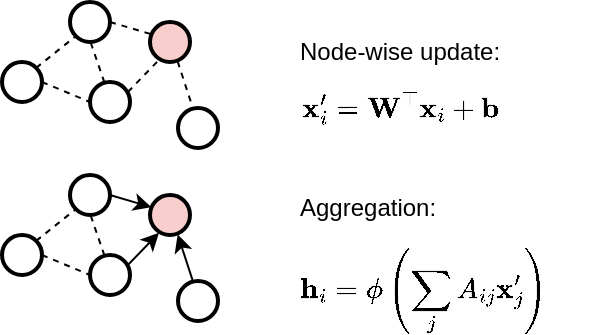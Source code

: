 <mxfile version="24.6.4" type="device">
  <diagram name="Pagina-1" id="28kMphukc7jvS9Kg7ipC">
    <mxGraphModel dx="861" dy="310" grid="1" gridSize="10" guides="1" tooltips="1" connect="1" arrows="1" fold="1" page="1" pageScale="1" pageWidth="1500" pageHeight="500" math="1" shadow="0">
      <root>
        <mxCell id="0" />
        <mxCell id="1" parent="0" />
        <mxCell id="7IldcTwwANw45fts2bXl-2" style="rounded=0;orthogonalLoop=1;jettySize=auto;html=1;exitX=1;exitY=0.5;exitDx=0;exitDy=0;entryX=0.036;entryY=0.306;entryDx=0;entryDy=0;endArrow=none;endFill=0;entryPerimeter=0;dashed=1;" edge="1" parent="1" source="7IldcTwwANw45fts2bXl-3" target="7IldcTwwANw45fts2bXl-5">
          <mxGeometry relative="1" as="geometry" />
        </mxCell>
        <mxCell id="7IldcTwwANw45fts2bXl-3" value="" style="ellipse;whiteSpace=wrap;html=1;aspect=fixed;strokeWidth=2;" vertex="1" parent="1">
          <mxGeometry x="584" y="162" width="20" height="20" as="geometry" />
        </mxCell>
        <mxCell id="7IldcTwwANw45fts2bXl-4" value="" style="ellipse;whiteSpace=wrap;html=1;aspect=fixed;strokeWidth=2;" vertex="1" parent="1">
          <mxGeometry x="594" y="202" width="20" height="20" as="geometry" />
        </mxCell>
        <mxCell id="7IldcTwwANw45fts2bXl-5" value="" style="ellipse;whiteSpace=wrap;html=1;aspect=fixed;strokeWidth=2;fillColor=#f8cecc;strokeColor=default;" vertex="1" parent="1">
          <mxGeometry x="624" y="172" width="20" height="20" as="geometry" />
        </mxCell>
        <mxCell id="7IldcTwwANw45fts2bXl-6" value="" style="ellipse;whiteSpace=wrap;html=1;aspect=fixed;strokeWidth=2;" vertex="1" parent="1">
          <mxGeometry x="638" y="215" width="20" height="20" as="geometry" />
        </mxCell>
        <mxCell id="7IldcTwwANw45fts2bXl-7" style="rounded=0;orthogonalLoop=1;jettySize=auto;html=1;exitX=0.519;exitY=1.018;exitDx=0;exitDy=0;entryX=0.358;entryY=0.004;entryDx=0;entryDy=0;endArrow=none;endFill=0;entryPerimeter=0;exitPerimeter=0;dashed=1;" edge="1" parent="1" source="7IldcTwwANw45fts2bXl-3" target="7IldcTwwANw45fts2bXl-4">
          <mxGeometry relative="1" as="geometry">
            <mxPoint x="614" y="182" as="sourcePoint" />
            <mxPoint x="635" y="188" as="targetPoint" />
          </mxGeometry>
        </mxCell>
        <mxCell id="7IldcTwwANw45fts2bXl-8" style="rounded=0;orthogonalLoop=1;jettySize=auto;html=1;exitX=0.947;exitY=0.251;exitDx=0;exitDy=0;entryX=0.225;entryY=0.946;entryDx=0;entryDy=0;endArrow=none;endFill=0;entryPerimeter=0;exitPerimeter=0;dashed=1;" edge="1" parent="1" source="7IldcTwwANw45fts2bXl-4" target="7IldcTwwANw45fts2bXl-5">
          <mxGeometry relative="1" as="geometry">
            <mxPoint x="624" y="192" as="sourcePoint" />
            <mxPoint x="645" y="198" as="targetPoint" />
          </mxGeometry>
        </mxCell>
        <mxCell id="7IldcTwwANw45fts2bXl-9" style="rounded=0;orthogonalLoop=1;jettySize=auto;html=1;exitX=0.691;exitY=0.985;exitDx=0;exitDy=0;entryX=0.378;entryY=0.022;entryDx=0;entryDy=0;endArrow=none;endFill=0;entryPerimeter=0;exitPerimeter=0;dashed=1;" edge="1" parent="1" source="7IldcTwwANw45fts2bXl-5" target="7IldcTwwANw45fts2bXl-6">
          <mxGeometry relative="1" as="geometry">
            <mxPoint x="634" y="166" as="sourcePoint" />
            <mxPoint x="655" y="172" as="targetPoint" />
          </mxGeometry>
        </mxCell>
        <mxCell id="7IldcTwwANw45fts2bXl-10" value="Node-wise update: $$\mathbf{x}^\prime_i = \mathbf{W}^\top\mathbf{x}_i + \mathbf{b}$$" style="text;html=1;align=left;verticalAlign=middle;whiteSpace=wrap;rounded=0;" vertex="1" parent="1">
          <mxGeometry x="697" y="192" width="107" height="30" as="geometry" />
        </mxCell>
        <mxCell id="7IldcTwwANw45fts2bXl-12" style="rounded=0;orthogonalLoop=1;jettySize=auto;html=1;exitX=1;exitY=0.5;exitDx=0;exitDy=0;entryX=0.036;entryY=0.306;entryDx=0;entryDy=0;endArrow=classic;endFill=1;entryPerimeter=0;strokeWidth=1;" edge="1" parent="1" source="7IldcTwwANw45fts2bXl-13" target="7IldcTwwANw45fts2bXl-15">
          <mxGeometry relative="1" as="geometry" />
        </mxCell>
        <mxCell id="7IldcTwwANw45fts2bXl-13" value="" style="ellipse;whiteSpace=wrap;html=1;aspect=fixed;strokeWidth=2;" vertex="1" parent="1">
          <mxGeometry x="584" y="248.5" width="20" height="20" as="geometry" />
        </mxCell>
        <mxCell id="7IldcTwwANw45fts2bXl-14" value="" style="ellipse;whiteSpace=wrap;html=1;aspect=fixed;strokeWidth=2;" vertex="1" parent="1">
          <mxGeometry x="594" y="288.5" width="20" height="20" as="geometry" />
        </mxCell>
        <mxCell id="7IldcTwwANw45fts2bXl-15" value="" style="ellipse;whiteSpace=wrap;html=1;aspect=fixed;strokeWidth=2;fillColor=#f8cecc;strokeColor=default;" vertex="1" parent="1">
          <mxGeometry x="624" y="258.5" width="20" height="20" as="geometry" />
        </mxCell>
        <mxCell id="7IldcTwwANw45fts2bXl-16" value="" style="ellipse;whiteSpace=wrap;html=1;aspect=fixed;strokeWidth=2;" vertex="1" parent="1">
          <mxGeometry x="638" y="301.5" width="20" height="20" as="geometry" />
        </mxCell>
        <mxCell id="7IldcTwwANw45fts2bXl-17" style="rounded=0;orthogonalLoop=1;jettySize=auto;html=1;exitX=0.519;exitY=1.018;exitDx=0;exitDy=0;entryX=0.358;entryY=0.004;entryDx=0;entryDy=0;endArrow=none;endFill=0;entryPerimeter=0;exitPerimeter=0;dashed=1;" edge="1" parent="1" source="7IldcTwwANw45fts2bXl-13" target="7IldcTwwANw45fts2bXl-14">
          <mxGeometry relative="1" as="geometry">
            <mxPoint x="614" y="268.5" as="sourcePoint" />
            <mxPoint x="635" y="274.5" as="targetPoint" />
          </mxGeometry>
        </mxCell>
        <mxCell id="7IldcTwwANw45fts2bXl-18" style="rounded=0;orthogonalLoop=1;jettySize=auto;html=1;exitX=0.947;exitY=0.251;exitDx=0;exitDy=0;entryX=0.225;entryY=0.946;entryDx=0;entryDy=0;endArrow=classic;endFill=1;entryPerimeter=0;exitPerimeter=0;strokeWidth=1;" edge="1" parent="1" source="7IldcTwwANw45fts2bXl-14" target="7IldcTwwANw45fts2bXl-15">
          <mxGeometry relative="1" as="geometry">
            <mxPoint x="624" y="278.5" as="sourcePoint" />
            <mxPoint x="645" y="284.5" as="targetPoint" />
          </mxGeometry>
        </mxCell>
        <mxCell id="7IldcTwwANw45fts2bXl-19" style="rounded=0;orthogonalLoop=1;jettySize=auto;html=1;exitX=0.691;exitY=0.985;exitDx=0;exitDy=0;entryX=0.378;entryY=0.022;entryDx=0;entryDy=0;endArrow=none;endFill=0;entryPerimeter=0;exitPerimeter=0;strokeWidth=1;startArrow=classic;startFill=1;" edge="1" parent="1" source="7IldcTwwANw45fts2bXl-15" target="7IldcTwwANw45fts2bXl-16">
          <mxGeometry relative="1" as="geometry">
            <mxPoint x="634" y="252.5" as="sourcePoint" />
            <mxPoint x="655" y="258.5" as="targetPoint" />
          </mxGeometry>
        </mxCell>
        <mxCell id="7IldcTwwANw45fts2bXl-21" value="" style="ellipse;whiteSpace=wrap;html=1;aspect=fixed;strokeWidth=2;" vertex="1" parent="1">
          <mxGeometry x="550" y="192" width="20" height="20" as="geometry" />
        </mxCell>
        <mxCell id="7IldcTwwANw45fts2bXl-22" style="rounded=0;orthogonalLoop=1;jettySize=auto;html=1;exitX=1;exitY=0.5;exitDx=0;exitDy=0;entryX=0;entryY=0.5;entryDx=0;entryDy=0;endArrow=none;endFill=0;dashed=1;" edge="1" parent="1" source="7IldcTwwANw45fts2bXl-21" target="7IldcTwwANw45fts2bXl-4">
          <mxGeometry relative="1" as="geometry">
            <mxPoint x="604" y="192" as="sourcePoint" />
            <mxPoint x="611" y="212" as="targetPoint" />
          </mxGeometry>
        </mxCell>
        <mxCell id="7IldcTwwANw45fts2bXl-23" style="rounded=0;orthogonalLoop=1;jettySize=auto;html=1;exitX=1;exitY=0;exitDx=0;exitDy=0;entryX=0;entryY=1;entryDx=0;entryDy=0;endArrow=none;endFill=0;dashed=1;" edge="1" parent="1" source="7IldcTwwANw45fts2bXl-21" target="7IldcTwwANw45fts2bXl-3">
          <mxGeometry relative="1" as="geometry">
            <mxPoint x="580" y="212" as="sourcePoint" />
            <mxPoint x="604" y="222" as="targetPoint" />
          </mxGeometry>
        </mxCell>
        <mxCell id="7IldcTwwANw45fts2bXl-29" value="" style="ellipse;whiteSpace=wrap;html=1;aspect=fixed;strokeWidth=2;" vertex="1" parent="1">
          <mxGeometry x="550" y="278.5" width="20" height="20" as="geometry" />
        </mxCell>
        <mxCell id="7IldcTwwANw45fts2bXl-30" style="rounded=0;orthogonalLoop=1;jettySize=auto;html=1;exitX=1;exitY=0.5;exitDx=0;exitDy=0;entryX=0;entryY=0.5;entryDx=0;entryDy=0;endArrow=none;endFill=0;dashed=1;" edge="1" parent="1" source="7IldcTwwANw45fts2bXl-29">
          <mxGeometry relative="1" as="geometry">
            <mxPoint x="604" y="278.5" as="sourcePoint" />
            <mxPoint x="594" y="298.5" as="targetPoint" />
          </mxGeometry>
        </mxCell>
        <mxCell id="7IldcTwwANw45fts2bXl-31" style="rounded=0;orthogonalLoop=1;jettySize=auto;html=1;exitX=1;exitY=0;exitDx=0;exitDy=0;entryX=0;entryY=1;entryDx=0;entryDy=0;endArrow=none;endFill=0;dashed=1;" edge="1" parent="1" source="7IldcTwwANw45fts2bXl-29">
          <mxGeometry relative="1" as="geometry">
            <mxPoint x="580" y="298.5" as="sourcePoint" />
            <mxPoint x="587" y="265.5" as="targetPoint" />
          </mxGeometry>
        </mxCell>
        <mxCell id="7IldcTwwANw45fts2bXl-33" value="Aggregation: $$\mathbf{h}_i = \phi\left( \sum_j A_{ij} \mathbf{x}^\prime_j\right)$$" style="text;html=1;align=left;verticalAlign=middle;whiteSpace=wrap;rounded=0;" vertex="1" parent="1">
          <mxGeometry x="697" y="283.5" width="60" height="30" as="geometry" />
        </mxCell>
      </root>
    </mxGraphModel>
  </diagram>
</mxfile>

